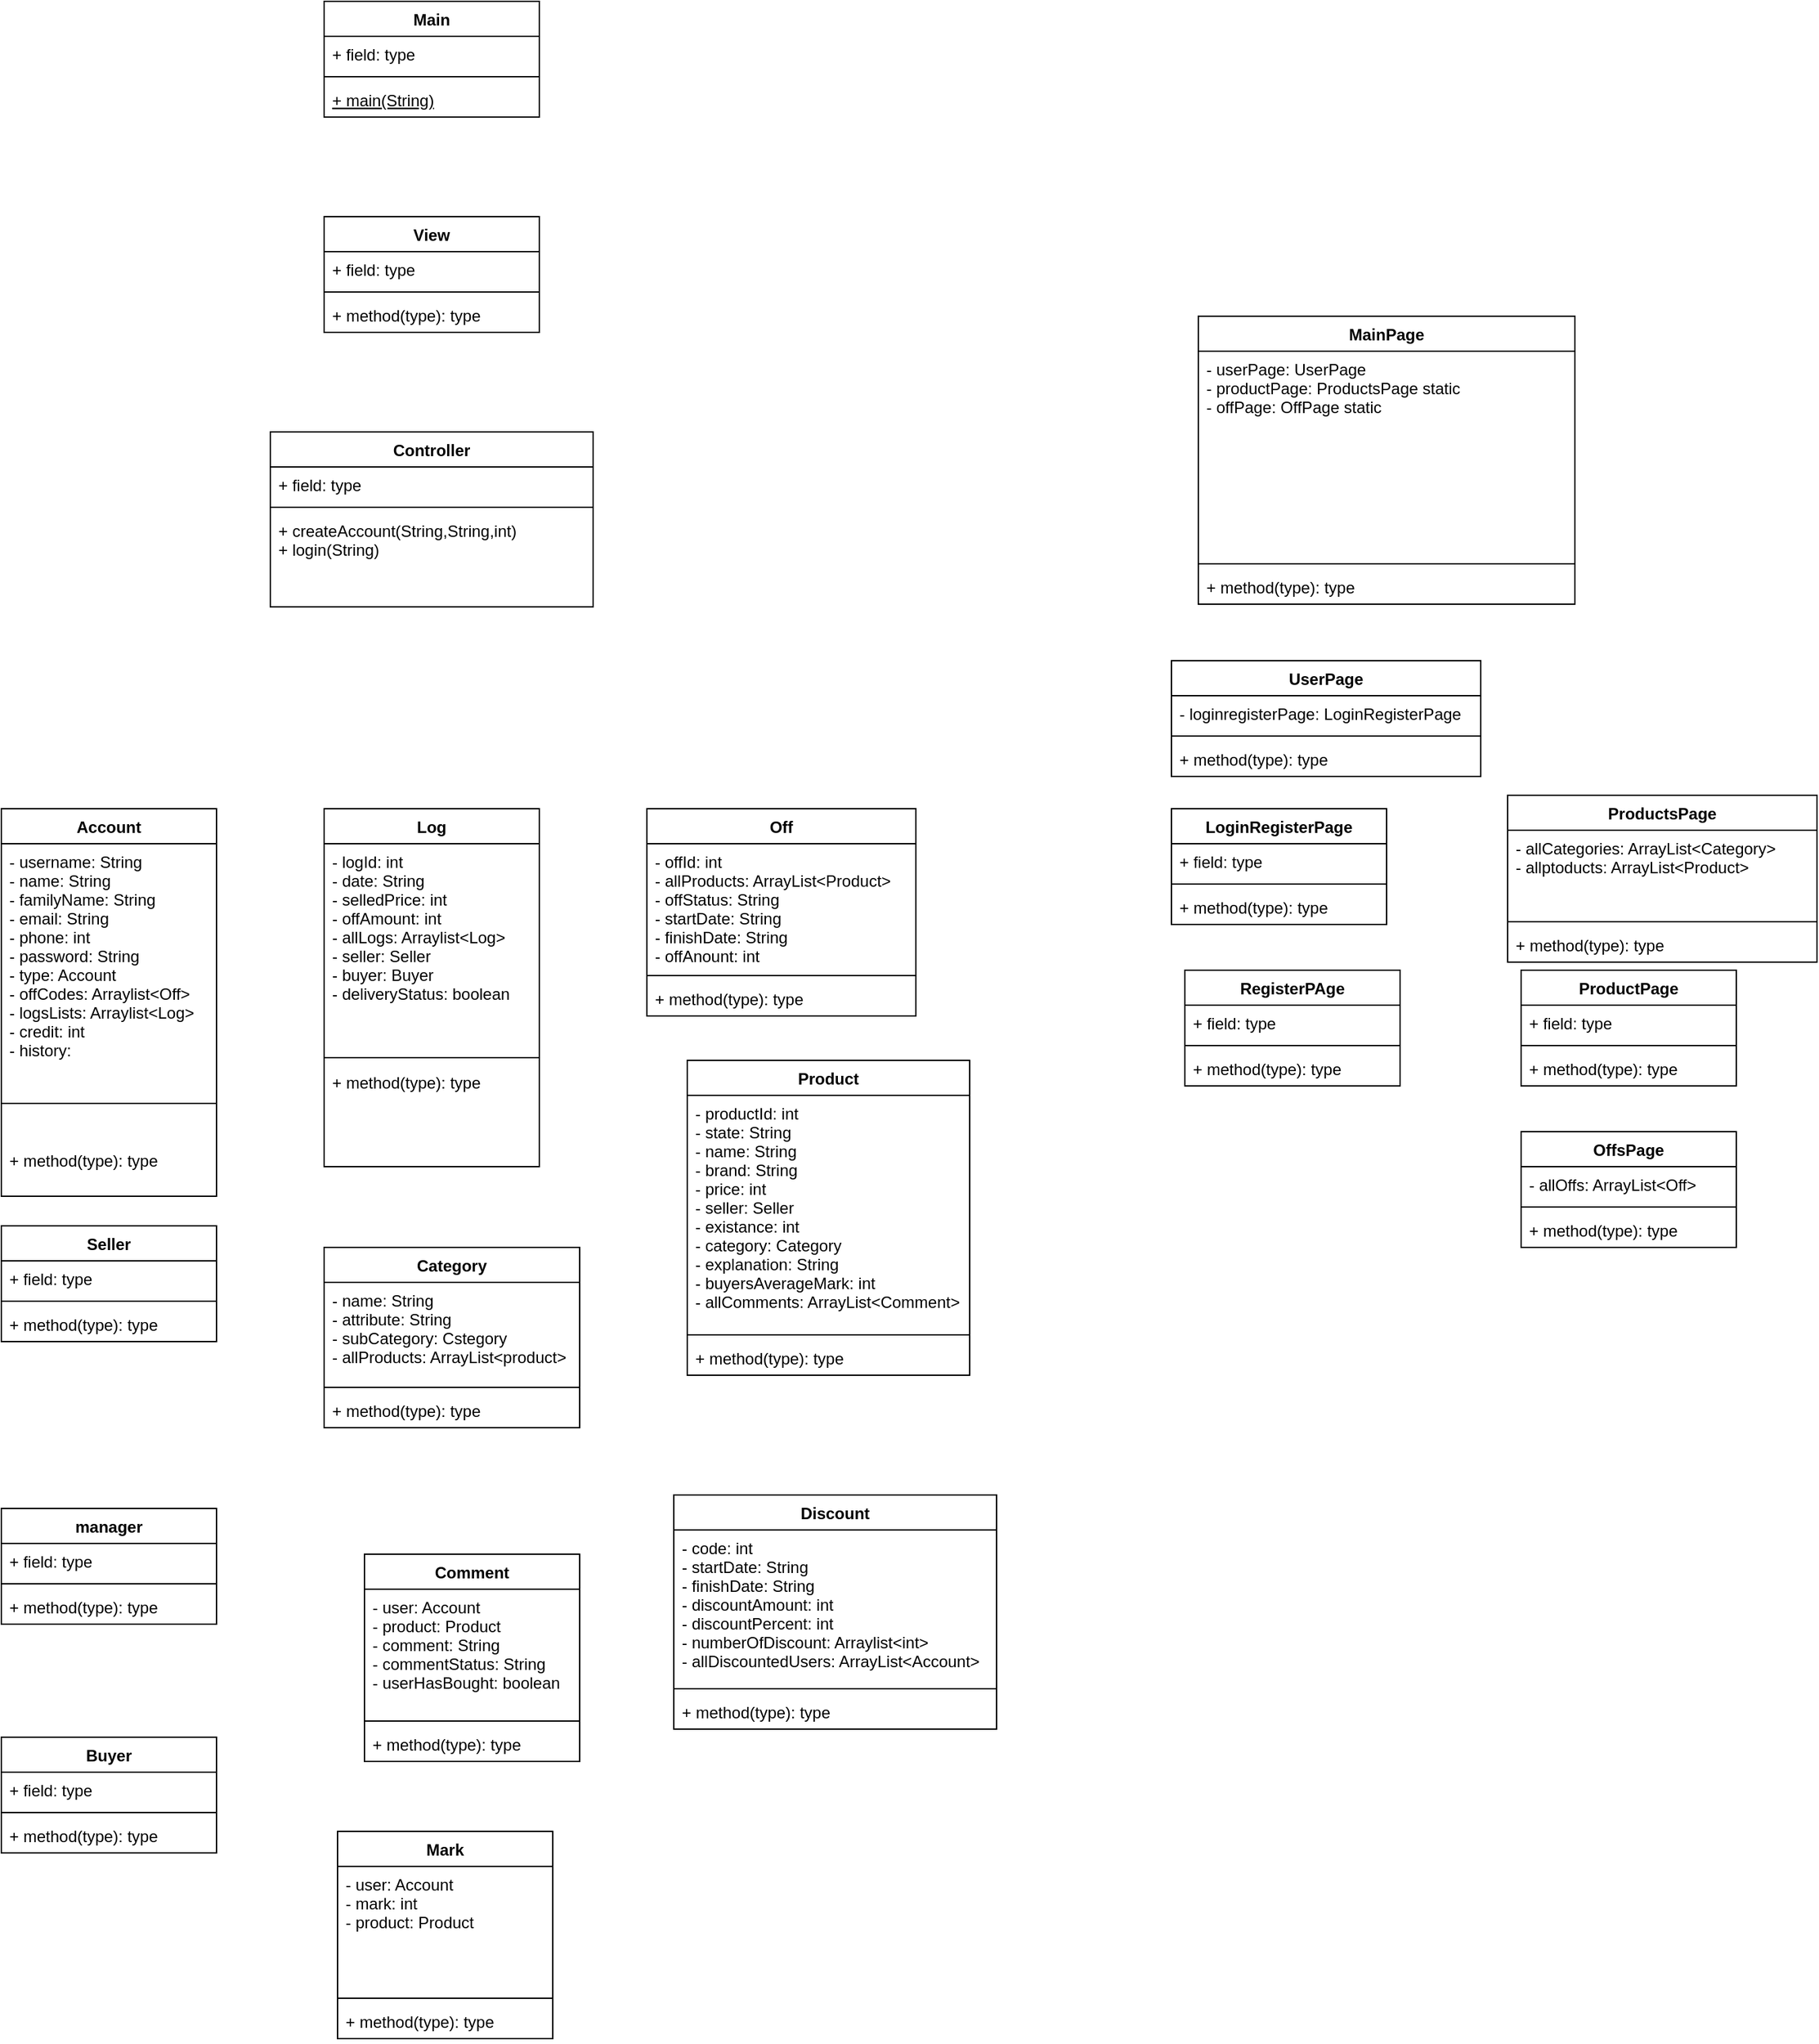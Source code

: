 <mxfile version="12.9.10" type="device"><diagram id="ijN0EpEeUgGdF18zAxiZ" name="Page-1"><mxGraphModel dx="2607" dy="1563" grid="1" gridSize="10" guides="1" tooltips="1" connect="1" arrows="1" fold="1" page="1" pageScale="1" pageWidth="827" pageHeight="1169" math="0" shadow="0"><root><mxCell id="0"/><mxCell id="1" parent="0"/><mxCell id="zpjObU_zCEghAS7JpWXY-13" value="Main" style="swimlane;fontStyle=1;align=center;verticalAlign=top;childLayout=stackLayout;horizontal=1;startSize=26;horizontalStack=0;resizeParent=1;resizeParentMax=0;resizeLast=0;collapsible=1;marginBottom=0;" vertex="1" parent="1"><mxGeometry x="280" y="80" width="160" height="86" as="geometry"/></mxCell><mxCell id="zpjObU_zCEghAS7JpWXY-14" value="+ field: type" style="text;strokeColor=none;fillColor=none;align=left;verticalAlign=top;spacingLeft=4;spacingRight=4;overflow=hidden;rotatable=0;points=[[0,0.5],[1,0.5]];portConstraint=eastwest;" vertex="1" parent="zpjObU_zCEghAS7JpWXY-13"><mxGeometry y="26" width="160" height="26" as="geometry"/></mxCell><mxCell id="zpjObU_zCEghAS7JpWXY-15" value="" style="line;strokeWidth=1;fillColor=none;align=left;verticalAlign=middle;spacingTop=-1;spacingLeft=3;spacingRight=3;rotatable=0;labelPosition=right;points=[];portConstraint=eastwest;" vertex="1" parent="zpjObU_zCEghAS7JpWXY-13"><mxGeometry y="52" width="160" height="8" as="geometry"/></mxCell><mxCell id="zpjObU_zCEghAS7JpWXY-16" value="+ main(String)" style="text;strokeColor=none;fillColor=none;align=left;verticalAlign=top;spacingLeft=4;spacingRight=4;overflow=hidden;rotatable=0;points=[[0,0.5],[1,0.5]];portConstraint=eastwest;fontStyle=4" vertex="1" parent="zpjObU_zCEghAS7JpWXY-13"><mxGeometry y="60" width="160" height="26" as="geometry"/></mxCell><mxCell id="zpjObU_zCEghAS7JpWXY-17" value="View" style="swimlane;fontStyle=1;align=center;verticalAlign=top;childLayout=stackLayout;horizontal=1;startSize=26;horizontalStack=0;resizeParent=1;resizeParentMax=0;resizeLast=0;collapsible=1;marginBottom=0;" vertex="1" parent="1"><mxGeometry x="280" y="240" width="160" height="86" as="geometry"/></mxCell><mxCell id="zpjObU_zCEghAS7JpWXY-18" value="+ field: type" style="text;strokeColor=none;fillColor=none;align=left;verticalAlign=top;spacingLeft=4;spacingRight=4;overflow=hidden;rotatable=0;points=[[0,0.5],[1,0.5]];portConstraint=eastwest;" vertex="1" parent="zpjObU_zCEghAS7JpWXY-17"><mxGeometry y="26" width="160" height="26" as="geometry"/></mxCell><mxCell id="zpjObU_zCEghAS7JpWXY-19" value="" style="line;strokeWidth=1;fillColor=none;align=left;verticalAlign=middle;spacingTop=-1;spacingLeft=3;spacingRight=3;rotatable=0;labelPosition=right;points=[];portConstraint=eastwest;" vertex="1" parent="zpjObU_zCEghAS7JpWXY-17"><mxGeometry y="52" width="160" height="8" as="geometry"/></mxCell><mxCell id="zpjObU_zCEghAS7JpWXY-20" value="+ method(type): type" style="text;strokeColor=none;fillColor=none;align=left;verticalAlign=top;spacingLeft=4;spacingRight=4;overflow=hidden;rotatable=0;points=[[0,0.5],[1,0.5]];portConstraint=eastwest;" vertex="1" parent="zpjObU_zCEghAS7JpWXY-17"><mxGeometry y="60" width="160" height="26" as="geometry"/></mxCell><mxCell id="zpjObU_zCEghAS7JpWXY-106" value="MainPage" style="swimlane;fontStyle=1;align=center;verticalAlign=top;childLayout=stackLayout;horizontal=1;startSize=26;horizontalStack=0;resizeParent=1;resizeParentMax=0;resizeLast=0;collapsible=1;marginBottom=0;" vertex="1" parent="1"><mxGeometry x="930" y="314" width="280" height="214" as="geometry"/></mxCell><mxCell id="zpjObU_zCEghAS7JpWXY-107" value="- userPage: UserPage&#10;- productPage: ProductsPage static&#10;- offPage: OffPage static&#10; " style="text;strokeColor=none;fillColor=none;align=left;verticalAlign=top;spacingLeft=4;spacingRight=4;overflow=hidden;rotatable=0;points=[[0,0.5],[1,0.5]];portConstraint=eastwest;fontStyle=0" vertex="1" parent="zpjObU_zCEghAS7JpWXY-106"><mxGeometry y="26" width="280" height="154" as="geometry"/></mxCell><mxCell id="zpjObU_zCEghAS7JpWXY-108" value="" style="line;strokeWidth=1;fillColor=none;align=left;verticalAlign=middle;spacingTop=-1;spacingLeft=3;spacingRight=3;rotatable=0;labelPosition=right;points=[];portConstraint=eastwest;" vertex="1" parent="zpjObU_zCEghAS7JpWXY-106"><mxGeometry y="180" width="280" height="8" as="geometry"/></mxCell><mxCell id="zpjObU_zCEghAS7JpWXY-109" value="+ method(type): type" style="text;strokeColor=none;fillColor=none;align=left;verticalAlign=top;spacingLeft=4;spacingRight=4;overflow=hidden;rotatable=0;points=[[0,0.5],[1,0.5]];portConstraint=eastwest;" vertex="1" parent="zpjObU_zCEghAS7JpWXY-106"><mxGeometry y="188" width="280" height="26" as="geometry"/></mxCell><mxCell id="zpjObU_zCEghAS7JpWXY-110" value="UserPage" style="swimlane;fontStyle=1;align=center;verticalAlign=top;childLayout=stackLayout;horizontal=1;startSize=26;horizontalStack=0;resizeParent=1;resizeParentMax=0;resizeLast=0;collapsible=1;marginBottom=0;" vertex="1" parent="1"><mxGeometry x="910" y="570" width="230" height="86" as="geometry"/></mxCell><mxCell id="zpjObU_zCEghAS7JpWXY-111" value="- loginregisterPage: LoginRegisterPage" style="text;strokeColor=none;fillColor=none;align=left;verticalAlign=top;spacingLeft=4;spacingRight=4;overflow=hidden;rotatable=0;points=[[0,0.5],[1,0.5]];portConstraint=eastwest;" vertex="1" parent="zpjObU_zCEghAS7JpWXY-110"><mxGeometry y="26" width="230" height="26" as="geometry"/></mxCell><mxCell id="zpjObU_zCEghAS7JpWXY-112" value="" style="line;strokeWidth=1;fillColor=none;align=left;verticalAlign=middle;spacingTop=-1;spacingLeft=3;spacingRight=3;rotatable=0;labelPosition=right;points=[];portConstraint=eastwest;" vertex="1" parent="zpjObU_zCEghAS7JpWXY-110"><mxGeometry y="52" width="230" height="8" as="geometry"/></mxCell><mxCell id="zpjObU_zCEghAS7JpWXY-113" value="+ method(type): type" style="text;strokeColor=none;fillColor=none;align=left;verticalAlign=top;spacingLeft=4;spacingRight=4;overflow=hidden;rotatable=0;points=[[0,0.5],[1,0.5]];portConstraint=eastwest;" vertex="1" parent="zpjObU_zCEghAS7JpWXY-110"><mxGeometry y="60" width="230" height="26" as="geometry"/></mxCell><mxCell id="zpjObU_zCEghAS7JpWXY-29" value="Account" style="swimlane;fontStyle=1;align=center;verticalAlign=top;childLayout=stackLayout;horizontal=1;startSize=26;horizontalStack=0;resizeParent=1;resizeParentMax=0;resizeLast=0;collapsible=1;marginBottom=0;" vertex="1" parent="1"><mxGeometry x="40" y="680" width="160" height="288" as="geometry"/></mxCell><mxCell id="zpjObU_zCEghAS7JpWXY-30" value="- username: String&#10;- name: String&#10;- familyName: String&#10;- email: String&#10;- phone: int&#10;- password: String&#10;- type: Account&#10;- offCodes: Arraylist&lt;Off&gt;&#10;- logsLists: Arraylist&lt;Log&gt;&#10;- credit: int&#10;- history: " style="text;strokeColor=none;fillColor=none;align=left;verticalAlign=top;spacingLeft=4;spacingRight=4;overflow=hidden;rotatable=0;points=[[0,0.5],[1,0.5]];portConstraint=eastwest;" vertex="1" parent="zpjObU_zCEghAS7JpWXY-29"><mxGeometry y="26" width="160" height="164" as="geometry"/></mxCell><mxCell id="zpjObU_zCEghAS7JpWXY-31" value="" style="line;strokeWidth=1;fillColor=none;align=left;verticalAlign=middle;spacingTop=-1;spacingLeft=3;spacingRight=3;rotatable=0;labelPosition=right;points=[];portConstraint=eastwest;" vertex="1" parent="zpjObU_zCEghAS7JpWXY-29"><mxGeometry y="190" width="160" height="58" as="geometry"/></mxCell><mxCell id="zpjObU_zCEghAS7JpWXY-32" value="+ method(type): type" style="text;strokeColor=none;fillColor=none;align=left;verticalAlign=top;spacingLeft=4;spacingRight=4;overflow=hidden;rotatable=0;points=[[0,0.5],[1,0.5]];portConstraint=eastwest;" vertex="1" parent="zpjObU_zCEghAS7JpWXY-29"><mxGeometry y="248" width="160" height="40" as="geometry"/></mxCell><mxCell id="zpjObU_zCEghAS7JpWXY-33" value="Log" style="swimlane;fontStyle=1;align=center;verticalAlign=top;childLayout=stackLayout;horizontal=1;startSize=26;horizontalStack=0;resizeParent=1;resizeParentMax=0;resizeLast=0;collapsible=1;marginBottom=0;" vertex="1" parent="1"><mxGeometry x="280" y="680" width="160" height="266" as="geometry"/></mxCell><mxCell id="zpjObU_zCEghAS7JpWXY-34" value="- logId: int&#10;- date: String&#10;- selledPrice: int&#10;- offAmount: int&#10;- allLogs: Arraylist&lt;Log&gt;&#10;- seller: Seller&#10;- buyer: Buyer&#10;- deliveryStatus: boolean&#10;" style="text;strokeColor=none;fillColor=none;align=left;verticalAlign=top;spacingLeft=4;spacingRight=4;overflow=hidden;rotatable=0;points=[[0,0.5],[1,0.5]];portConstraint=eastwest;" vertex="1" parent="zpjObU_zCEghAS7JpWXY-33"><mxGeometry y="26" width="160" height="154" as="geometry"/></mxCell><mxCell id="zpjObU_zCEghAS7JpWXY-35" value="" style="line;strokeWidth=1;fillColor=none;align=left;verticalAlign=middle;spacingTop=-1;spacingLeft=3;spacingRight=3;rotatable=0;labelPosition=right;points=[];portConstraint=eastwest;" vertex="1" parent="zpjObU_zCEghAS7JpWXY-33"><mxGeometry y="180" width="160" height="10" as="geometry"/></mxCell><mxCell id="zpjObU_zCEghAS7JpWXY-36" value="+ method(type): type" style="text;strokeColor=none;fillColor=none;align=left;verticalAlign=top;spacingLeft=4;spacingRight=4;overflow=hidden;rotatable=0;points=[[0,0.5],[1,0.5]];portConstraint=eastwest;" vertex="1" parent="zpjObU_zCEghAS7JpWXY-33"><mxGeometry y="190" width="160" height="76" as="geometry"/></mxCell><mxCell id="zpjObU_zCEghAS7JpWXY-21" value="Controller" style="swimlane;fontStyle=1;align=center;verticalAlign=top;childLayout=stackLayout;horizontal=1;startSize=26;horizontalStack=0;resizeParent=1;resizeParentMax=0;resizeLast=0;collapsible=1;marginBottom=0;" vertex="1" parent="1"><mxGeometry x="240" y="400" width="240" height="130" as="geometry"/></mxCell><mxCell id="zpjObU_zCEghAS7JpWXY-22" value="+ field: type" style="text;strokeColor=none;fillColor=none;align=left;verticalAlign=top;spacingLeft=4;spacingRight=4;overflow=hidden;rotatable=0;points=[[0,0.5],[1,0.5]];portConstraint=eastwest;" vertex="1" parent="zpjObU_zCEghAS7JpWXY-21"><mxGeometry y="26" width="240" height="26" as="geometry"/></mxCell><mxCell id="zpjObU_zCEghAS7JpWXY-23" value="" style="line;strokeWidth=1;fillColor=none;align=left;verticalAlign=middle;spacingTop=-1;spacingLeft=3;spacingRight=3;rotatable=0;labelPosition=right;points=[];portConstraint=eastwest;" vertex="1" parent="zpjObU_zCEghAS7JpWXY-21"><mxGeometry y="52" width="240" height="8" as="geometry"/></mxCell><mxCell id="zpjObU_zCEghAS7JpWXY-24" value="+ createAccount(String,String,int)&#10;+ login(String)" style="text;strokeColor=none;fillColor=none;align=left;verticalAlign=top;spacingLeft=4;spacingRight=4;overflow=hidden;rotatable=0;points=[[0,0.5],[1,0.5]];portConstraint=eastwest;" vertex="1" parent="zpjObU_zCEghAS7JpWXY-21"><mxGeometry y="60" width="240" height="70" as="geometry"/></mxCell><mxCell id="zpjObU_zCEghAS7JpWXY-37" value="Off" style="swimlane;fontStyle=1;align=center;verticalAlign=top;childLayout=stackLayout;horizontal=1;startSize=26;horizontalStack=0;resizeParent=1;resizeParentMax=0;resizeLast=0;collapsible=1;marginBottom=0;" vertex="1" parent="1"><mxGeometry x="520" y="680" width="200" height="154" as="geometry"/></mxCell><mxCell id="zpjObU_zCEghAS7JpWXY-38" value="- offId: int&#10;- allProducts: ArrayList&lt;Product&gt;&#10;- offStatus: String&#10;- startDate: String&#10;- finishDate: String&#10;- offAnount: int" style="text;strokeColor=none;fillColor=none;align=left;verticalAlign=top;spacingLeft=4;spacingRight=4;overflow=hidden;rotatable=0;points=[[0,0.5],[1,0.5]];portConstraint=eastwest;" vertex="1" parent="zpjObU_zCEghAS7JpWXY-37"><mxGeometry y="26" width="200" height="94" as="geometry"/></mxCell><mxCell id="zpjObU_zCEghAS7JpWXY-39" value="" style="line;strokeWidth=1;fillColor=none;align=left;verticalAlign=middle;spacingTop=-1;spacingLeft=3;spacingRight=3;rotatable=0;labelPosition=right;points=[];portConstraint=eastwest;" vertex="1" parent="zpjObU_zCEghAS7JpWXY-37"><mxGeometry y="120" width="200" height="8" as="geometry"/></mxCell><mxCell id="zpjObU_zCEghAS7JpWXY-40" value="+ method(type): type" style="text;strokeColor=none;fillColor=none;align=left;verticalAlign=top;spacingLeft=4;spacingRight=4;overflow=hidden;rotatable=0;points=[[0,0.5],[1,0.5]];portConstraint=eastwest;" vertex="1" parent="zpjObU_zCEghAS7JpWXY-37"><mxGeometry y="128" width="200" height="26" as="geometry"/></mxCell><mxCell id="zpjObU_zCEghAS7JpWXY-45" value="Seller" style="swimlane;fontStyle=1;align=center;verticalAlign=top;childLayout=stackLayout;horizontal=1;startSize=26;horizontalStack=0;resizeParent=1;resizeParentMax=0;resizeLast=0;collapsible=1;marginBottom=0;" vertex="1" parent="1"><mxGeometry x="40" y="990" width="160" height="86" as="geometry"/></mxCell><mxCell id="zpjObU_zCEghAS7JpWXY-46" value="+ field: type" style="text;strokeColor=none;fillColor=none;align=left;verticalAlign=top;spacingLeft=4;spacingRight=4;overflow=hidden;rotatable=0;points=[[0,0.5],[1,0.5]];portConstraint=eastwest;" vertex="1" parent="zpjObU_zCEghAS7JpWXY-45"><mxGeometry y="26" width="160" height="26" as="geometry"/></mxCell><mxCell id="zpjObU_zCEghAS7JpWXY-47" value="" style="line;strokeWidth=1;fillColor=none;align=left;verticalAlign=middle;spacingTop=-1;spacingLeft=3;spacingRight=3;rotatable=0;labelPosition=right;points=[];portConstraint=eastwest;" vertex="1" parent="zpjObU_zCEghAS7JpWXY-45"><mxGeometry y="52" width="160" height="8" as="geometry"/></mxCell><mxCell id="zpjObU_zCEghAS7JpWXY-48" value="+ method(type): type" style="text;strokeColor=none;fillColor=none;align=left;verticalAlign=top;spacingLeft=4;spacingRight=4;overflow=hidden;rotatable=0;points=[[0,0.5],[1,0.5]];portConstraint=eastwest;" vertex="1" parent="zpjObU_zCEghAS7JpWXY-45"><mxGeometry y="60" width="160" height="26" as="geometry"/></mxCell><mxCell id="zpjObU_zCEghAS7JpWXY-57" value="LoginRegisterPage" style="swimlane;fontStyle=1;align=center;verticalAlign=top;childLayout=stackLayout;horizontal=1;startSize=26;horizontalStack=0;resizeParent=1;resizeParentMax=0;resizeLast=0;collapsible=1;marginBottom=0;" vertex="1" parent="1"><mxGeometry x="910" y="680" width="160" height="86" as="geometry"/></mxCell><mxCell id="zpjObU_zCEghAS7JpWXY-58" value="+ field: type" style="text;strokeColor=none;fillColor=none;align=left;verticalAlign=top;spacingLeft=4;spacingRight=4;overflow=hidden;rotatable=0;points=[[0,0.5],[1,0.5]];portConstraint=eastwest;" vertex="1" parent="zpjObU_zCEghAS7JpWXY-57"><mxGeometry y="26" width="160" height="26" as="geometry"/></mxCell><mxCell id="zpjObU_zCEghAS7JpWXY-59" value="" style="line;strokeWidth=1;fillColor=none;align=left;verticalAlign=middle;spacingTop=-1;spacingLeft=3;spacingRight=3;rotatable=0;labelPosition=right;points=[];portConstraint=eastwest;" vertex="1" parent="zpjObU_zCEghAS7JpWXY-57"><mxGeometry y="52" width="160" height="8" as="geometry"/></mxCell><mxCell id="zpjObU_zCEghAS7JpWXY-60" value="+ method(type): type" style="text;strokeColor=none;fillColor=none;align=left;verticalAlign=top;spacingLeft=4;spacingRight=4;overflow=hidden;rotatable=0;points=[[0,0.5],[1,0.5]];portConstraint=eastwest;" vertex="1" parent="zpjObU_zCEghAS7JpWXY-57"><mxGeometry y="60" width="160" height="26" as="geometry"/></mxCell><mxCell id="zpjObU_zCEghAS7JpWXY-53" value="Product" style="swimlane;fontStyle=1;align=center;verticalAlign=top;childLayout=stackLayout;horizontal=1;startSize=26;horizontalStack=0;resizeParent=1;resizeParentMax=0;resizeLast=0;collapsible=1;marginBottom=0;" vertex="1" parent="1"><mxGeometry x="550" y="867" width="210" height="234" as="geometry"/></mxCell><mxCell id="zpjObU_zCEghAS7JpWXY-54" value="- productId: int&#10;- state: String&#10;- name: String&#10;- brand: String&#10;- price: int&#10;- seller: Seller&#10;- existance: int&#10;- category: Category&#10;- explanation: String&#10;- buyersAverageMark: int&#10;- allComments: ArrayList&lt;Comment&gt;&#10;&#10;" style="text;strokeColor=none;fillColor=none;align=left;verticalAlign=top;spacingLeft=4;spacingRight=4;overflow=hidden;rotatable=0;points=[[0,0.5],[1,0.5]];portConstraint=eastwest;" vertex="1" parent="zpjObU_zCEghAS7JpWXY-53"><mxGeometry y="26" width="210" height="174" as="geometry"/></mxCell><mxCell id="zpjObU_zCEghAS7JpWXY-55" value="" style="line;strokeWidth=1;fillColor=none;align=left;verticalAlign=middle;spacingTop=-1;spacingLeft=3;spacingRight=3;rotatable=0;labelPosition=right;points=[];portConstraint=eastwest;" vertex="1" parent="zpjObU_zCEghAS7JpWXY-53"><mxGeometry y="200" width="210" height="8" as="geometry"/></mxCell><mxCell id="zpjObU_zCEghAS7JpWXY-56" value="+ method(type): type" style="text;strokeColor=none;fillColor=none;align=left;verticalAlign=top;spacingLeft=4;spacingRight=4;overflow=hidden;rotatable=0;points=[[0,0.5],[1,0.5]];portConstraint=eastwest;" vertex="1" parent="zpjObU_zCEghAS7JpWXY-53"><mxGeometry y="208" width="210" height="26" as="geometry"/></mxCell><mxCell id="zpjObU_zCEghAS7JpWXY-73" value="ProductsPage" style="swimlane;fontStyle=1;align=center;verticalAlign=top;childLayout=stackLayout;horizontal=1;startSize=26;horizontalStack=0;resizeParent=1;resizeParentMax=0;resizeLast=0;collapsible=1;marginBottom=0;" vertex="1" parent="1"><mxGeometry x="1160" y="670" width="230" height="124" as="geometry"/></mxCell><mxCell id="zpjObU_zCEghAS7JpWXY-74" value="- allCategories: ArrayList&lt;Category&gt;&#10;- allptoducts: ArrayList&lt;Product&gt;" style="text;strokeColor=none;fillColor=none;align=left;verticalAlign=top;spacingLeft=4;spacingRight=4;overflow=hidden;rotatable=0;points=[[0,0.5],[1,0.5]];portConstraint=eastwest;" vertex="1" parent="zpjObU_zCEghAS7JpWXY-73"><mxGeometry y="26" width="230" height="64" as="geometry"/></mxCell><mxCell id="zpjObU_zCEghAS7JpWXY-75" value="" style="line;strokeWidth=1;fillColor=none;align=left;verticalAlign=middle;spacingTop=-1;spacingLeft=3;spacingRight=3;rotatable=0;labelPosition=right;points=[];portConstraint=eastwest;" vertex="1" parent="zpjObU_zCEghAS7JpWXY-73"><mxGeometry y="90" width="230" height="8" as="geometry"/></mxCell><mxCell id="zpjObU_zCEghAS7JpWXY-76" value="+ method(type): type" style="text;strokeColor=none;fillColor=none;align=left;verticalAlign=top;spacingLeft=4;spacingRight=4;overflow=hidden;rotatable=0;points=[[0,0.5],[1,0.5]];portConstraint=eastwest;" vertex="1" parent="zpjObU_zCEghAS7JpWXY-73"><mxGeometry y="98" width="230" height="26" as="geometry"/></mxCell><mxCell id="zpjObU_zCEghAS7JpWXY-114" value="RegisterPAge" style="swimlane;fontStyle=1;align=center;verticalAlign=top;childLayout=stackLayout;horizontal=1;startSize=26;horizontalStack=0;resizeParent=1;resizeParentMax=0;resizeLast=0;collapsible=1;marginBottom=0;" vertex="1" parent="1"><mxGeometry x="920" y="800" width="160" height="86" as="geometry"/></mxCell><mxCell id="zpjObU_zCEghAS7JpWXY-115" value="+ field: type" style="text;strokeColor=none;fillColor=none;align=left;verticalAlign=top;spacingLeft=4;spacingRight=4;overflow=hidden;rotatable=0;points=[[0,0.5],[1,0.5]];portConstraint=eastwest;" vertex="1" parent="zpjObU_zCEghAS7JpWXY-114"><mxGeometry y="26" width="160" height="26" as="geometry"/></mxCell><mxCell id="zpjObU_zCEghAS7JpWXY-116" value="" style="line;strokeWidth=1;fillColor=none;align=left;verticalAlign=middle;spacingTop=-1;spacingLeft=3;spacingRight=3;rotatable=0;labelPosition=right;points=[];portConstraint=eastwest;" vertex="1" parent="zpjObU_zCEghAS7JpWXY-114"><mxGeometry y="52" width="160" height="8" as="geometry"/></mxCell><mxCell id="zpjObU_zCEghAS7JpWXY-117" value="+ method(type): type" style="text;strokeColor=none;fillColor=none;align=left;verticalAlign=top;spacingLeft=4;spacingRight=4;overflow=hidden;rotatable=0;points=[[0,0.5],[1,0.5]];portConstraint=eastwest;" vertex="1" parent="zpjObU_zCEghAS7JpWXY-114"><mxGeometry y="60" width="160" height="26" as="geometry"/></mxCell><mxCell id="zpjObU_zCEghAS7JpWXY-41" value="Buyer" style="swimlane;fontStyle=1;align=center;verticalAlign=top;childLayout=stackLayout;horizontal=1;startSize=26;horizontalStack=0;resizeParent=1;resizeParentMax=0;resizeLast=0;collapsible=1;marginBottom=0;" vertex="1" parent="1"><mxGeometry x="40" y="1370" width="160" height="86" as="geometry"/></mxCell><mxCell id="zpjObU_zCEghAS7JpWXY-42" value="+ field: type" style="text;strokeColor=none;fillColor=none;align=left;verticalAlign=top;spacingLeft=4;spacingRight=4;overflow=hidden;rotatable=0;points=[[0,0.5],[1,0.5]];portConstraint=eastwest;" vertex="1" parent="zpjObU_zCEghAS7JpWXY-41"><mxGeometry y="26" width="160" height="26" as="geometry"/></mxCell><mxCell id="zpjObU_zCEghAS7JpWXY-43" value="" style="line;strokeWidth=1;fillColor=none;align=left;verticalAlign=middle;spacingTop=-1;spacingLeft=3;spacingRight=3;rotatable=0;labelPosition=right;points=[];portConstraint=eastwest;" vertex="1" parent="zpjObU_zCEghAS7JpWXY-41"><mxGeometry y="52" width="160" height="8" as="geometry"/></mxCell><mxCell id="zpjObU_zCEghAS7JpWXY-44" value="+ method(type): type" style="text;strokeColor=none;fillColor=none;align=left;verticalAlign=top;spacingLeft=4;spacingRight=4;overflow=hidden;rotatable=0;points=[[0,0.5],[1,0.5]];portConstraint=eastwest;" vertex="1" parent="zpjObU_zCEghAS7JpWXY-41"><mxGeometry y="60" width="160" height="26" as="geometry"/></mxCell><mxCell id="zpjObU_zCEghAS7JpWXY-49" value="manager" style="swimlane;fontStyle=1;align=center;verticalAlign=top;childLayout=stackLayout;horizontal=1;startSize=26;horizontalStack=0;resizeParent=1;resizeParentMax=0;resizeLast=0;collapsible=1;marginBottom=0;" vertex="1" parent="1"><mxGeometry x="40" y="1200" width="160" height="86" as="geometry"/></mxCell><mxCell id="zpjObU_zCEghAS7JpWXY-50" value="+ field: type" style="text;strokeColor=none;fillColor=none;align=left;verticalAlign=top;spacingLeft=4;spacingRight=4;overflow=hidden;rotatable=0;points=[[0,0.5],[1,0.5]];portConstraint=eastwest;" vertex="1" parent="zpjObU_zCEghAS7JpWXY-49"><mxGeometry y="26" width="160" height="26" as="geometry"/></mxCell><mxCell id="zpjObU_zCEghAS7JpWXY-51" value="" style="line;strokeWidth=1;fillColor=none;align=left;verticalAlign=middle;spacingTop=-1;spacingLeft=3;spacingRight=3;rotatable=0;labelPosition=right;points=[];portConstraint=eastwest;" vertex="1" parent="zpjObU_zCEghAS7JpWXY-49"><mxGeometry y="52" width="160" height="8" as="geometry"/></mxCell><mxCell id="zpjObU_zCEghAS7JpWXY-52" value="+ method(type): type" style="text;strokeColor=none;fillColor=none;align=left;verticalAlign=top;spacingLeft=4;spacingRight=4;overflow=hidden;rotatable=0;points=[[0,0.5],[1,0.5]];portConstraint=eastwest;" vertex="1" parent="zpjObU_zCEghAS7JpWXY-49"><mxGeometry y="60" width="160" height="26" as="geometry"/></mxCell><mxCell id="zpjObU_zCEghAS7JpWXY-77" value="ProductPage" style="swimlane;fontStyle=1;align=center;verticalAlign=top;childLayout=stackLayout;horizontal=1;startSize=26;horizontalStack=0;resizeParent=1;resizeParentMax=0;resizeLast=0;collapsible=1;marginBottom=0;" vertex="1" parent="1"><mxGeometry x="1170" y="800" width="160" height="86" as="geometry"/></mxCell><mxCell id="zpjObU_zCEghAS7JpWXY-78" value="+ field: type" style="text;strokeColor=none;fillColor=none;align=left;verticalAlign=top;spacingLeft=4;spacingRight=4;overflow=hidden;rotatable=0;points=[[0,0.5],[1,0.5]];portConstraint=eastwest;" vertex="1" parent="zpjObU_zCEghAS7JpWXY-77"><mxGeometry y="26" width="160" height="26" as="geometry"/></mxCell><mxCell id="zpjObU_zCEghAS7JpWXY-79" value="" style="line;strokeWidth=1;fillColor=none;align=left;verticalAlign=middle;spacingTop=-1;spacingLeft=3;spacingRight=3;rotatable=0;labelPosition=right;points=[];portConstraint=eastwest;" vertex="1" parent="zpjObU_zCEghAS7JpWXY-77"><mxGeometry y="52" width="160" height="8" as="geometry"/></mxCell><mxCell id="zpjObU_zCEghAS7JpWXY-80" value="+ method(type): type" style="text;strokeColor=none;fillColor=none;align=left;verticalAlign=top;spacingLeft=4;spacingRight=4;overflow=hidden;rotatable=0;points=[[0,0.5],[1,0.5]];portConstraint=eastwest;" vertex="1" parent="zpjObU_zCEghAS7JpWXY-77"><mxGeometry y="60" width="160" height="26" as="geometry"/></mxCell><mxCell id="zpjObU_zCEghAS7JpWXY-81" value="OffsPage" style="swimlane;fontStyle=1;align=center;verticalAlign=top;childLayout=stackLayout;horizontal=1;startSize=26;horizontalStack=0;resizeParent=1;resizeParentMax=0;resizeLast=0;collapsible=1;marginBottom=0;" vertex="1" parent="1"><mxGeometry x="1170" y="920" width="160" height="86" as="geometry"/></mxCell><mxCell id="zpjObU_zCEghAS7JpWXY-82" value="- allOffs: ArrayList&lt;Off&gt;" style="text;strokeColor=none;fillColor=none;align=left;verticalAlign=top;spacingLeft=4;spacingRight=4;overflow=hidden;rotatable=0;points=[[0,0.5],[1,0.5]];portConstraint=eastwest;" vertex="1" parent="zpjObU_zCEghAS7JpWXY-81"><mxGeometry y="26" width="160" height="26" as="geometry"/></mxCell><mxCell id="zpjObU_zCEghAS7JpWXY-83" value="" style="line;strokeWidth=1;fillColor=none;align=left;verticalAlign=middle;spacingTop=-1;spacingLeft=3;spacingRight=3;rotatable=0;labelPosition=right;points=[];portConstraint=eastwest;" vertex="1" parent="zpjObU_zCEghAS7JpWXY-81"><mxGeometry y="52" width="160" height="8" as="geometry"/></mxCell><mxCell id="zpjObU_zCEghAS7JpWXY-84" value="+ method(type): type" style="text;strokeColor=none;fillColor=none;align=left;verticalAlign=top;spacingLeft=4;spacingRight=4;overflow=hidden;rotatable=0;points=[[0,0.5],[1,0.5]];portConstraint=eastwest;" vertex="1" parent="zpjObU_zCEghAS7JpWXY-81"><mxGeometry y="60" width="160" height="26" as="geometry"/></mxCell><mxCell id="zpjObU_zCEghAS7JpWXY-94" value="Category" style="swimlane;fontStyle=1;align=center;verticalAlign=top;childLayout=stackLayout;horizontal=1;startSize=26;horizontalStack=0;resizeParent=1;resizeParentMax=0;resizeLast=0;collapsible=1;marginBottom=0;" vertex="1" parent="1"><mxGeometry x="280" y="1006" width="190" height="134" as="geometry"/></mxCell><mxCell id="zpjObU_zCEghAS7JpWXY-95" value="- name: String&#10;- attribute: String&#10;- subCategory: Cstegory&#10;- allProducts: ArrayList&lt;product&gt;" style="text;strokeColor=none;fillColor=none;align=left;verticalAlign=top;spacingLeft=4;spacingRight=4;overflow=hidden;rotatable=0;points=[[0,0.5],[1,0.5]];portConstraint=eastwest;" vertex="1" parent="zpjObU_zCEghAS7JpWXY-94"><mxGeometry y="26" width="190" height="74" as="geometry"/></mxCell><mxCell id="zpjObU_zCEghAS7JpWXY-96" value="" style="line;strokeWidth=1;fillColor=none;align=left;verticalAlign=middle;spacingTop=-1;spacingLeft=3;spacingRight=3;rotatable=0;labelPosition=right;points=[];portConstraint=eastwest;" vertex="1" parent="zpjObU_zCEghAS7JpWXY-94"><mxGeometry y="100" width="190" height="8" as="geometry"/></mxCell><mxCell id="zpjObU_zCEghAS7JpWXY-97" value="+ method(type): type" style="text;strokeColor=none;fillColor=none;align=left;verticalAlign=top;spacingLeft=4;spacingRight=4;overflow=hidden;rotatable=0;points=[[0,0.5],[1,0.5]];portConstraint=eastwest;" vertex="1" parent="zpjObU_zCEghAS7JpWXY-94"><mxGeometry y="108" width="190" height="26" as="geometry"/></mxCell><mxCell id="zpjObU_zCEghAS7JpWXY-90" value="Discount" style="swimlane;fontStyle=1;align=center;verticalAlign=top;childLayout=stackLayout;horizontal=1;startSize=26;horizontalStack=0;resizeParent=1;resizeParentMax=0;resizeLast=0;collapsible=1;marginBottom=0;" vertex="1" parent="1"><mxGeometry x="540" y="1190" width="240" height="174" as="geometry"/></mxCell><mxCell id="zpjObU_zCEghAS7JpWXY-91" value="- code: int&#10;- startDate: String&#10;- finishDate: String&#10;- discountAmount: int&#10;- discountPercent: int&#10;- numberOfDiscount: Arraylist&lt;int&gt;&#10;- allDiscountedUsers: ArrayList&lt;Account&gt;" style="text;strokeColor=none;fillColor=none;align=left;verticalAlign=top;spacingLeft=4;spacingRight=4;overflow=hidden;rotatable=0;points=[[0,0.5],[1,0.5]];portConstraint=eastwest;" vertex="1" parent="zpjObU_zCEghAS7JpWXY-90"><mxGeometry y="26" width="240" height="114" as="geometry"/></mxCell><mxCell id="zpjObU_zCEghAS7JpWXY-92" value="" style="line;strokeWidth=1;fillColor=none;align=left;verticalAlign=middle;spacingTop=-1;spacingLeft=3;spacingRight=3;rotatable=0;labelPosition=right;points=[];portConstraint=eastwest;" vertex="1" parent="zpjObU_zCEghAS7JpWXY-90"><mxGeometry y="140" width="240" height="8" as="geometry"/></mxCell><mxCell id="zpjObU_zCEghAS7JpWXY-93" value="+ method(type): type" style="text;strokeColor=none;fillColor=none;align=left;verticalAlign=top;spacingLeft=4;spacingRight=4;overflow=hidden;rotatable=0;points=[[0,0.5],[1,0.5]];portConstraint=eastwest;" vertex="1" parent="zpjObU_zCEghAS7JpWXY-90"><mxGeometry y="148" width="240" height="26" as="geometry"/></mxCell><mxCell id="zpjObU_zCEghAS7JpWXY-98" value="Comment" style="swimlane;fontStyle=1;align=center;verticalAlign=top;childLayout=stackLayout;horizontal=1;startSize=26;horizontalStack=0;resizeParent=1;resizeParentMax=0;resizeLast=0;collapsible=1;marginBottom=0;" vertex="1" parent="1"><mxGeometry x="310" y="1234" width="160" height="154" as="geometry"/></mxCell><mxCell id="zpjObU_zCEghAS7JpWXY-99" value="- user: Account&#10;- product: Product&#10;- comment: String&#10;- commentStatus: String&#10;- userHasBought: boolean&#10;" style="text;strokeColor=none;fillColor=none;align=left;verticalAlign=top;spacingLeft=4;spacingRight=4;overflow=hidden;rotatable=0;points=[[0,0.5],[1,0.5]];portConstraint=eastwest;" vertex="1" parent="zpjObU_zCEghAS7JpWXY-98"><mxGeometry y="26" width="160" height="94" as="geometry"/></mxCell><mxCell id="zpjObU_zCEghAS7JpWXY-100" value="" style="line;strokeWidth=1;fillColor=none;align=left;verticalAlign=middle;spacingTop=-1;spacingLeft=3;spacingRight=3;rotatable=0;labelPosition=right;points=[];portConstraint=eastwest;" vertex="1" parent="zpjObU_zCEghAS7JpWXY-98"><mxGeometry y="120" width="160" height="8" as="geometry"/></mxCell><mxCell id="zpjObU_zCEghAS7JpWXY-101" value="+ method(type): type" style="text;strokeColor=none;fillColor=none;align=left;verticalAlign=top;spacingLeft=4;spacingRight=4;overflow=hidden;rotatable=0;points=[[0,0.5],[1,0.5]];portConstraint=eastwest;" vertex="1" parent="zpjObU_zCEghAS7JpWXY-98"><mxGeometry y="128" width="160" height="26" as="geometry"/></mxCell><mxCell id="zpjObU_zCEghAS7JpWXY-102" value="Mark" style="swimlane;fontStyle=1;align=center;verticalAlign=top;childLayout=stackLayout;horizontal=1;startSize=26;horizontalStack=0;resizeParent=1;resizeParentMax=0;resizeLast=0;collapsible=1;marginBottom=0;" vertex="1" parent="1"><mxGeometry x="290" y="1440" width="160" height="154" as="geometry"/></mxCell><mxCell id="zpjObU_zCEghAS7JpWXY-103" value="- user: Account&#10;- mark: int&#10;- product: Product" style="text;strokeColor=none;fillColor=none;align=left;verticalAlign=top;spacingLeft=4;spacingRight=4;overflow=hidden;rotatable=0;points=[[0,0.5],[1,0.5]];portConstraint=eastwest;" vertex="1" parent="zpjObU_zCEghAS7JpWXY-102"><mxGeometry y="26" width="160" height="94" as="geometry"/></mxCell><mxCell id="zpjObU_zCEghAS7JpWXY-104" value="" style="line;strokeWidth=1;fillColor=none;align=left;verticalAlign=middle;spacingTop=-1;spacingLeft=3;spacingRight=3;rotatable=0;labelPosition=right;points=[];portConstraint=eastwest;" vertex="1" parent="zpjObU_zCEghAS7JpWXY-102"><mxGeometry y="120" width="160" height="8" as="geometry"/></mxCell><mxCell id="zpjObU_zCEghAS7JpWXY-105" value="+ method(type): type" style="text;strokeColor=none;fillColor=none;align=left;verticalAlign=top;spacingLeft=4;spacingRight=4;overflow=hidden;rotatable=0;points=[[0,0.5],[1,0.5]];portConstraint=eastwest;" vertex="1" parent="zpjObU_zCEghAS7JpWXY-102"><mxGeometry y="128" width="160" height="26" as="geometry"/></mxCell></root></mxGraphModel></diagram></mxfile>